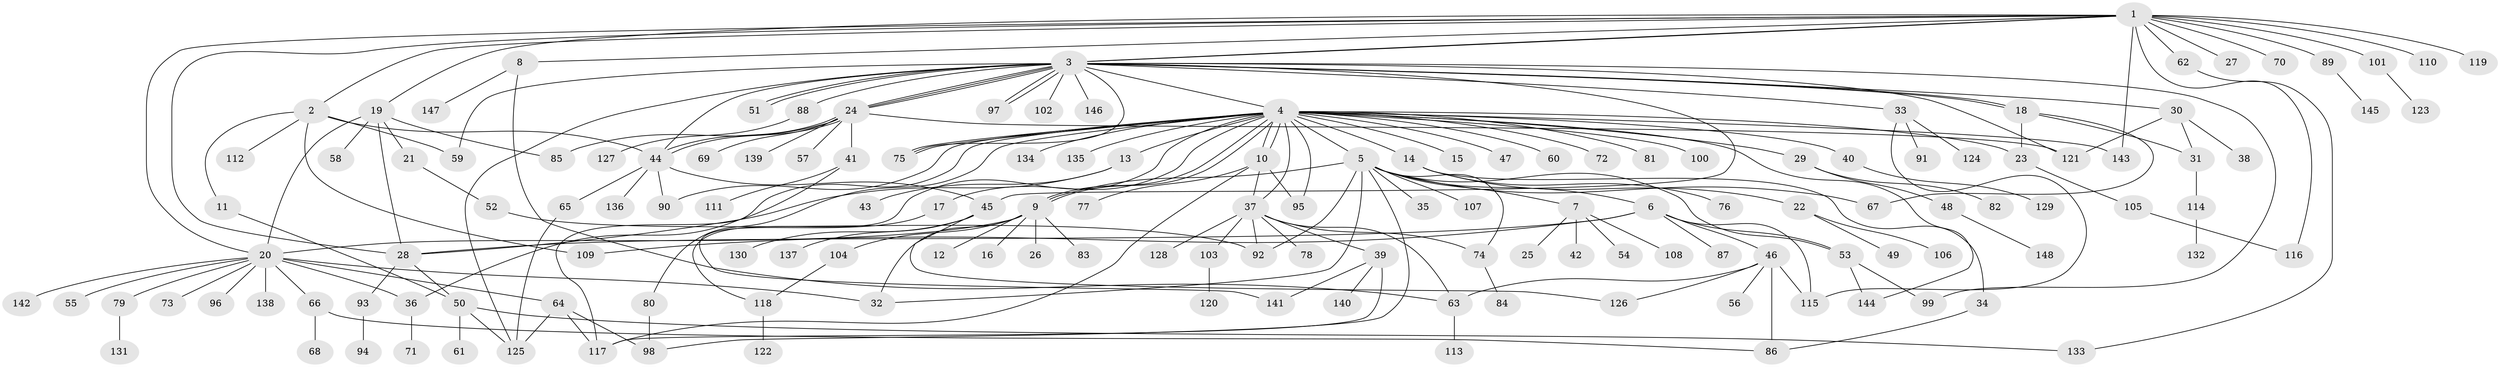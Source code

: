 // Generated by graph-tools (version 1.1) at 2025/26/03/09/25 03:26:00]
// undirected, 148 vertices, 208 edges
graph export_dot {
graph [start="1"]
  node [color=gray90,style=filled];
  1;
  2;
  3;
  4;
  5;
  6;
  7;
  8;
  9;
  10;
  11;
  12;
  13;
  14;
  15;
  16;
  17;
  18;
  19;
  20;
  21;
  22;
  23;
  24;
  25;
  26;
  27;
  28;
  29;
  30;
  31;
  32;
  33;
  34;
  35;
  36;
  37;
  38;
  39;
  40;
  41;
  42;
  43;
  44;
  45;
  46;
  47;
  48;
  49;
  50;
  51;
  52;
  53;
  54;
  55;
  56;
  57;
  58;
  59;
  60;
  61;
  62;
  63;
  64;
  65;
  66;
  67;
  68;
  69;
  70;
  71;
  72;
  73;
  74;
  75;
  76;
  77;
  78;
  79;
  80;
  81;
  82;
  83;
  84;
  85;
  86;
  87;
  88;
  89;
  90;
  91;
  92;
  93;
  94;
  95;
  96;
  97;
  98;
  99;
  100;
  101;
  102;
  103;
  104;
  105;
  106;
  107;
  108;
  109;
  110;
  111;
  112;
  113;
  114;
  115;
  116;
  117;
  118;
  119;
  120;
  121;
  122;
  123;
  124;
  125;
  126;
  127;
  128;
  129;
  130;
  131;
  132;
  133;
  134;
  135;
  136;
  137;
  138;
  139;
  140;
  141;
  142;
  143;
  144;
  145;
  146;
  147;
  148;
  1 -- 2;
  1 -- 3;
  1 -- 3;
  1 -- 8;
  1 -- 19;
  1 -- 20;
  1 -- 27;
  1 -- 28;
  1 -- 62;
  1 -- 70;
  1 -- 89;
  1 -- 101;
  1 -- 110;
  1 -- 116;
  1 -- 119;
  1 -- 143;
  2 -- 11;
  2 -- 44;
  2 -- 59;
  2 -- 109;
  2 -- 112;
  3 -- 4;
  3 -- 18;
  3 -- 18;
  3 -- 24;
  3 -- 24;
  3 -- 24;
  3 -- 30;
  3 -- 33;
  3 -- 44;
  3 -- 45;
  3 -- 51;
  3 -- 51;
  3 -- 59;
  3 -- 75;
  3 -- 88;
  3 -- 97;
  3 -- 97;
  3 -- 99;
  3 -- 102;
  3 -- 121;
  3 -- 125;
  3 -- 146;
  4 -- 5;
  4 -- 9;
  4 -- 9;
  4 -- 10;
  4 -- 10;
  4 -- 13;
  4 -- 14;
  4 -- 15;
  4 -- 17;
  4 -- 23;
  4 -- 29;
  4 -- 36;
  4 -- 37;
  4 -- 40;
  4 -- 47;
  4 -- 60;
  4 -- 72;
  4 -- 75;
  4 -- 75;
  4 -- 80;
  4 -- 81;
  4 -- 90;
  4 -- 95;
  4 -- 100;
  4 -- 118;
  4 -- 134;
  4 -- 135;
  4 -- 143;
  4 -- 144;
  5 -- 6;
  5 -- 7;
  5 -- 9;
  5 -- 32;
  5 -- 35;
  5 -- 53;
  5 -- 67;
  5 -- 74;
  5 -- 92;
  5 -- 98;
  5 -- 107;
  6 -- 28;
  6 -- 46;
  6 -- 53;
  6 -- 87;
  6 -- 109;
  6 -- 115;
  7 -- 25;
  7 -- 42;
  7 -- 54;
  7 -- 108;
  8 -- 63;
  8 -- 147;
  9 -- 12;
  9 -- 16;
  9 -- 20;
  9 -- 26;
  9 -- 32;
  9 -- 83;
  9 -- 104;
  10 -- 37;
  10 -- 77;
  10 -- 95;
  10 -- 117;
  11 -- 50;
  13 -- 28;
  13 -- 43;
  14 -- 22;
  14 -- 34;
  14 -- 76;
  17 -- 141;
  18 -- 23;
  18 -- 31;
  18 -- 67;
  19 -- 20;
  19 -- 21;
  19 -- 28;
  19 -- 58;
  19 -- 85;
  20 -- 32;
  20 -- 36;
  20 -- 55;
  20 -- 64;
  20 -- 66;
  20 -- 73;
  20 -- 79;
  20 -- 96;
  20 -- 138;
  20 -- 142;
  21 -- 52;
  22 -- 49;
  22 -- 106;
  23 -- 105;
  24 -- 41;
  24 -- 44;
  24 -- 44;
  24 -- 57;
  24 -- 69;
  24 -- 85;
  24 -- 121;
  24 -- 139;
  28 -- 50;
  28 -- 93;
  29 -- 48;
  29 -- 82;
  30 -- 31;
  30 -- 38;
  30 -- 121;
  31 -- 114;
  33 -- 91;
  33 -- 115;
  33 -- 124;
  34 -- 86;
  36 -- 71;
  37 -- 39;
  37 -- 63;
  37 -- 74;
  37 -- 78;
  37 -- 92;
  37 -- 103;
  37 -- 128;
  39 -- 117;
  39 -- 140;
  39 -- 141;
  40 -- 129;
  41 -- 111;
  41 -- 117;
  44 -- 45;
  44 -- 65;
  44 -- 90;
  44 -- 136;
  45 -- 126;
  45 -- 130;
  45 -- 137;
  46 -- 56;
  46 -- 63;
  46 -- 86;
  46 -- 115;
  46 -- 126;
  48 -- 148;
  50 -- 61;
  50 -- 125;
  50 -- 133;
  52 -- 92;
  53 -- 99;
  53 -- 144;
  62 -- 133;
  63 -- 113;
  64 -- 98;
  64 -- 117;
  64 -- 125;
  65 -- 125;
  66 -- 68;
  66 -- 86;
  74 -- 84;
  79 -- 131;
  80 -- 98;
  88 -- 127;
  89 -- 145;
  93 -- 94;
  101 -- 123;
  103 -- 120;
  104 -- 118;
  105 -- 116;
  114 -- 132;
  118 -- 122;
}
